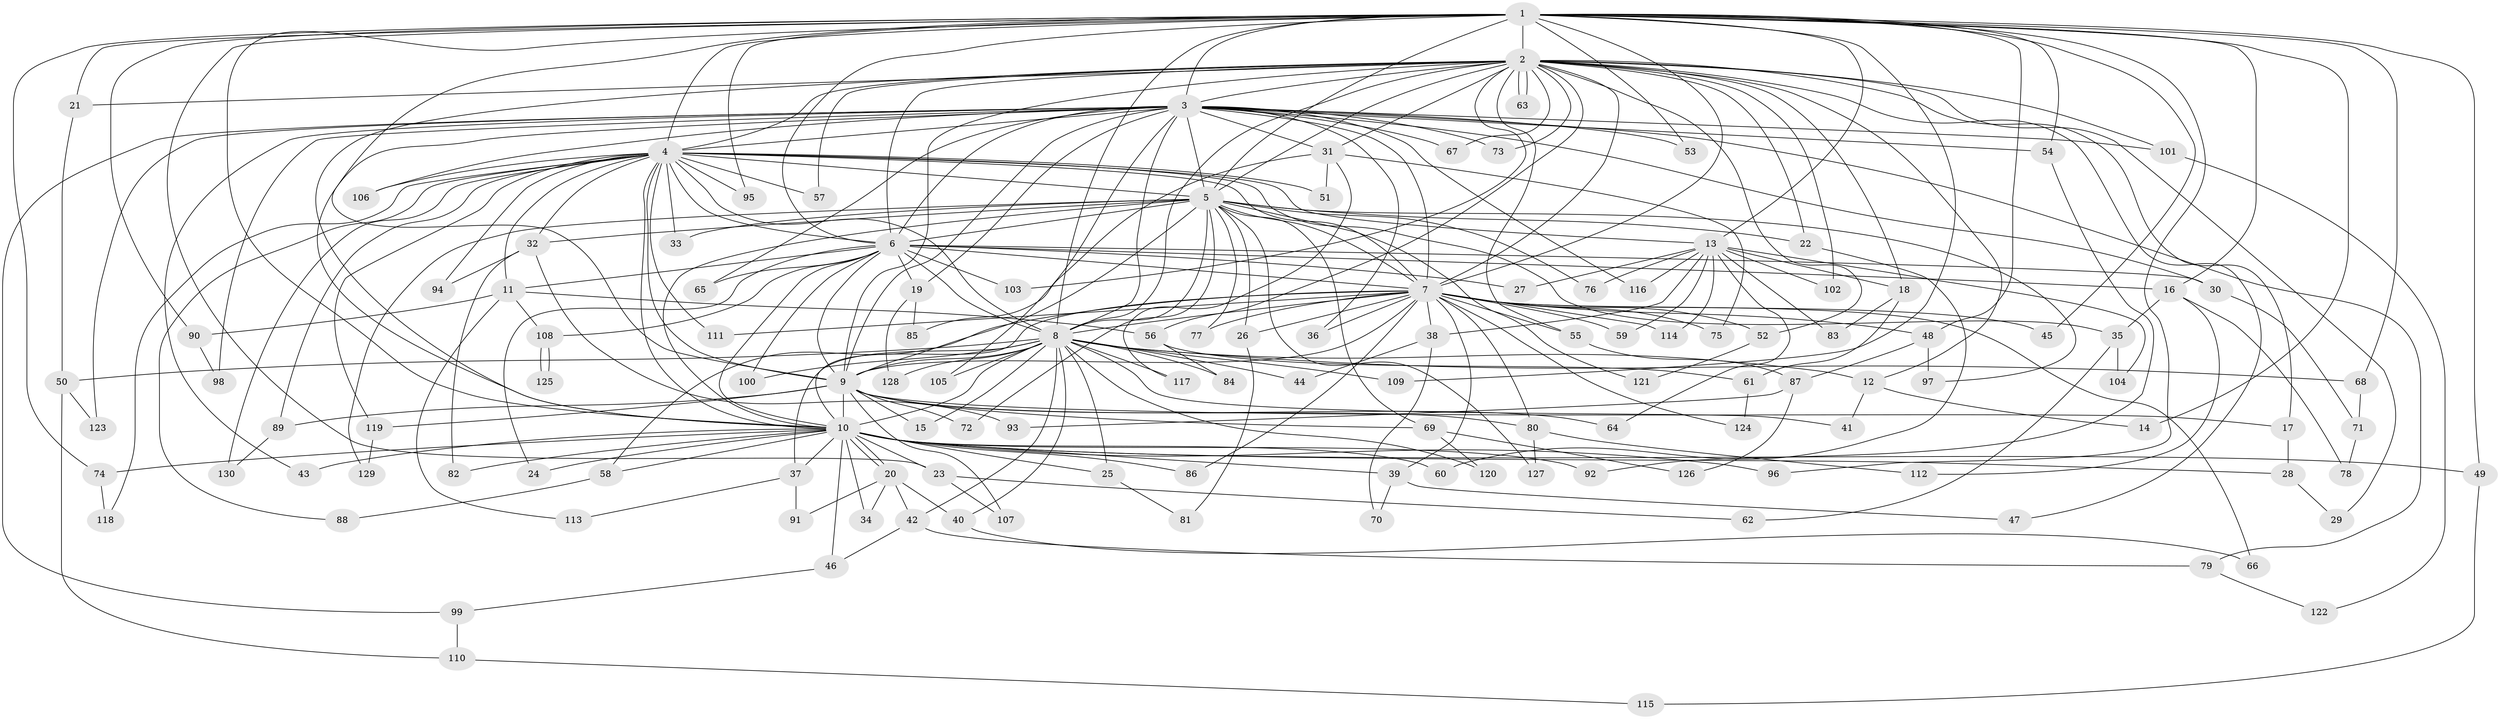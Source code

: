 // coarse degree distribution, {22: 0.00980392156862745, 26: 0.00980392156862745, 25: 0.00980392156862745, 19: 0.00980392156862745, 34: 0.00980392156862745, 18: 0.00980392156862745, 38: 0.00980392156862745, 16: 0.00980392156862745, 4: 0.10784313725490197, 12: 0.00980392156862745, 2: 0.5588235294117647, 5: 0.0392156862745098, 3: 0.18627450980392157, 6: 0.00980392156862745, 1: 0.00980392156862745}
// Generated by graph-tools (version 1.1) at 2025/23/03/03/25 07:23:36]
// undirected, 130 vertices, 285 edges
graph export_dot {
graph [start="1"]
  node [color=gray90,style=filled];
  1;
  2;
  3;
  4;
  5;
  6;
  7;
  8;
  9;
  10;
  11;
  12;
  13;
  14;
  15;
  16;
  17;
  18;
  19;
  20;
  21;
  22;
  23;
  24;
  25;
  26;
  27;
  28;
  29;
  30;
  31;
  32;
  33;
  34;
  35;
  36;
  37;
  38;
  39;
  40;
  41;
  42;
  43;
  44;
  45;
  46;
  47;
  48;
  49;
  50;
  51;
  52;
  53;
  54;
  55;
  56;
  57;
  58;
  59;
  60;
  61;
  62;
  63;
  64;
  65;
  66;
  67;
  68;
  69;
  70;
  71;
  72;
  73;
  74;
  75;
  76;
  77;
  78;
  79;
  80;
  81;
  82;
  83;
  84;
  85;
  86;
  87;
  88;
  89;
  90;
  91;
  92;
  93;
  94;
  95;
  96;
  97;
  98;
  99;
  100;
  101;
  102;
  103;
  104;
  105;
  106;
  107;
  108;
  109;
  110;
  111;
  112;
  113;
  114;
  115;
  116;
  117;
  118;
  119;
  120;
  121;
  122;
  123;
  124;
  125;
  126;
  127;
  128;
  129;
  130;
  1 -- 2;
  1 -- 3;
  1 -- 4;
  1 -- 5;
  1 -- 6;
  1 -- 7;
  1 -- 8;
  1 -- 9;
  1 -- 10;
  1 -- 13;
  1 -- 14;
  1 -- 16;
  1 -- 21;
  1 -- 23;
  1 -- 45;
  1 -- 48;
  1 -- 49;
  1 -- 53;
  1 -- 54;
  1 -- 68;
  1 -- 74;
  1 -- 90;
  1 -- 95;
  1 -- 96;
  1 -- 109;
  2 -- 3;
  2 -- 4;
  2 -- 5;
  2 -- 6;
  2 -- 7;
  2 -- 8;
  2 -- 9;
  2 -- 10;
  2 -- 12;
  2 -- 17;
  2 -- 18;
  2 -- 21;
  2 -- 22;
  2 -- 29;
  2 -- 31;
  2 -- 47;
  2 -- 52;
  2 -- 55;
  2 -- 56;
  2 -- 57;
  2 -- 63;
  2 -- 63;
  2 -- 67;
  2 -- 73;
  2 -- 101;
  2 -- 102;
  2 -- 103;
  3 -- 4;
  3 -- 5;
  3 -- 6;
  3 -- 7;
  3 -- 8;
  3 -- 9;
  3 -- 10;
  3 -- 19;
  3 -- 30;
  3 -- 31;
  3 -- 36;
  3 -- 43;
  3 -- 53;
  3 -- 54;
  3 -- 65;
  3 -- 67;
  3 -- 73;
  3 -- 79;
  3 -- 98;
  3 -- 99;
  3 -- 101;
  3 -- 105;
  3 -- 106;
  3 -- 116;
  3 -- 123;
  4 -- 5;
  4 -- 6;
  4 -- 7;
  4 -- 8;
  4 -- 9;
  4 -- 10;
  4 -- 11;
  4 -- 13;
  4 -- 32;
  4 -- 33;
  4 -- 35;
  4 -- 51;
  4 -- 57;
  4 -- 88;
  4 -- 89;
  4 -- 94;
  4 -- 95;
  4 -- 106;
  4 -- 111;
  4 -- 118;
  4 -- 119;
  4 -- 130;
  5 -- 6;
  5 -- 7;
  5 -- 8;
  5 -- 9;
  5 -- 10;
  5 -- 22;
  5 -- 26;
  5 -- 32;
  5 -- 33;
  5 -- 69;
  5 -- 72;
  5 -- 76;
  5 -- 77;
  5 -- 97;
  5 -- 121;
  5 -- 127;
  5 -- 129;
  6 -- 7;
  6 -- 8;
  6 -- 9;
  6 -- 10;
  6 -- 11;
  6 -- 16;
  6 -- 19;
  6 -- 24;
  6 -- 27;
  6 -- 30;
  6 -- 65;
  6 -- 100;
  6 -- 103;
  6 -- 108;
  7 -- 8;
  7 -- 9;
  7 -- 10;
  7 -- 26;
  7 -- 36;
  7 -- 38;
  7 -- 39;
  7 -- 45;
  7 -- 48;
  7 -- 52;
  7 -- 55;
  7 -- 58;
  7 -- 59;
  7 -- 66;
  7 -- 75;
  7 -- 77;
  7 -- 80;
  7 -- 86;
  7 -- 111;
  7 -- 114;
  7 -- 124;
  8 -- 9;
  8 -- 10;
  8 -- 12;
  8 -- 15;
  8 -- 25;
  8 -- 37;
  8 -- 40;
  8 -- 41;
  8 -- 42;
  8 -- 44;
  8 -- 50;
  8 -- 68;
  8 -- 84;
  8 -- 100;
  8 -- 105;
  8 -- 109;
  8 -- 117;
  8 -- 120;
  8 -- 128;
  9 -- 10;
  9 -- 15;
  9 -- 17;
  9 -- 64;
  9 -- 69;
  9 -- 72;
  9 -- 80;
  9 -- 89;
  9 -- 107;
  9 -- 119;
  10 -- 20;
  10 -- 20;
  10 -- 23;
  10 -- 24;
  10 -- 25;
  10 -- 28;
  10 -- 34;
  10 -- 37;
  10 -- 39;
  10 -- 43;
  10 -- 46;
  10 -- 49;
  10 -- 58;
  10 -- 60;
  10 -- 74;
  10 -- 82;
  10 -- 86;
  10 -- 92;
  10 -- 96;
  11 -- 56;
  11 -- 90;
  11 -- 108;
  11 -- 113;
  12 -- 14;
  12 -- 41;
  13 -- 18;
  13 -- 27;
  13 -- 38;
  13 -- 59;
  13 -- 64;
  13 -- 76;
  13 -- 83;
  13 -- 102;
  13 -- 104;
  13 -- 114;
  13 -- 116;
  16 -- 35;
  16 -- 78;
  16 -- 112;
  17 -- 28;
  18 -- 61;
  18 -- 83;
  19 -- 85;
  19 -- 128;
  20 -- 34;
  20 -- 40;
  20 -- 42;
  20 -- 91;
  21 -- 50;
  22 -- 60;
  23 -- 62;
  23 -- 107;
  25 -- 81;
  26 -- 81;
  28 -- 29;
  30 -- 71;
  31 -- 51;
  31 -- 75;
  31 -- 85;
  31 -- 117;
  32 -- 82;
  32 -- 93;
  32 -- 94;
  35 -- 62;
  35 -- 104;
  37 -- 91;
  37 -- 113;
  38 -- 44;
  38 -- 70;
  39 -- 47;
  39 -- 70;
  40 -- 66;
  42 -- 46;
  42 -- 79;
  46 -- 99;
  48 -- 87;
  48 -- 97;
  49 -- 115;
  50 -- 110;
  50 -- 123;
  52 -- 121;
  54 -- 92;
  55 -- 87;
  56 -- 61;
  56 -- 84;
  58 -- 88;
  61 -- 124;
  68 -- 71;
  69 -- 120;
  69 -- 126;
  71 -- 78;
  74 -- 118;
  79 -- 122;
  80 -- 112;
  80 -- 127;
  87 -- 93;
  87 -- 126;
  89 -- 130;
  90 -- 98;
  99 -- 110;
  101 -- 122;
  108 -- 125;
  108 -- 125;
  110 -- 115;
  119 -- 129;
}
